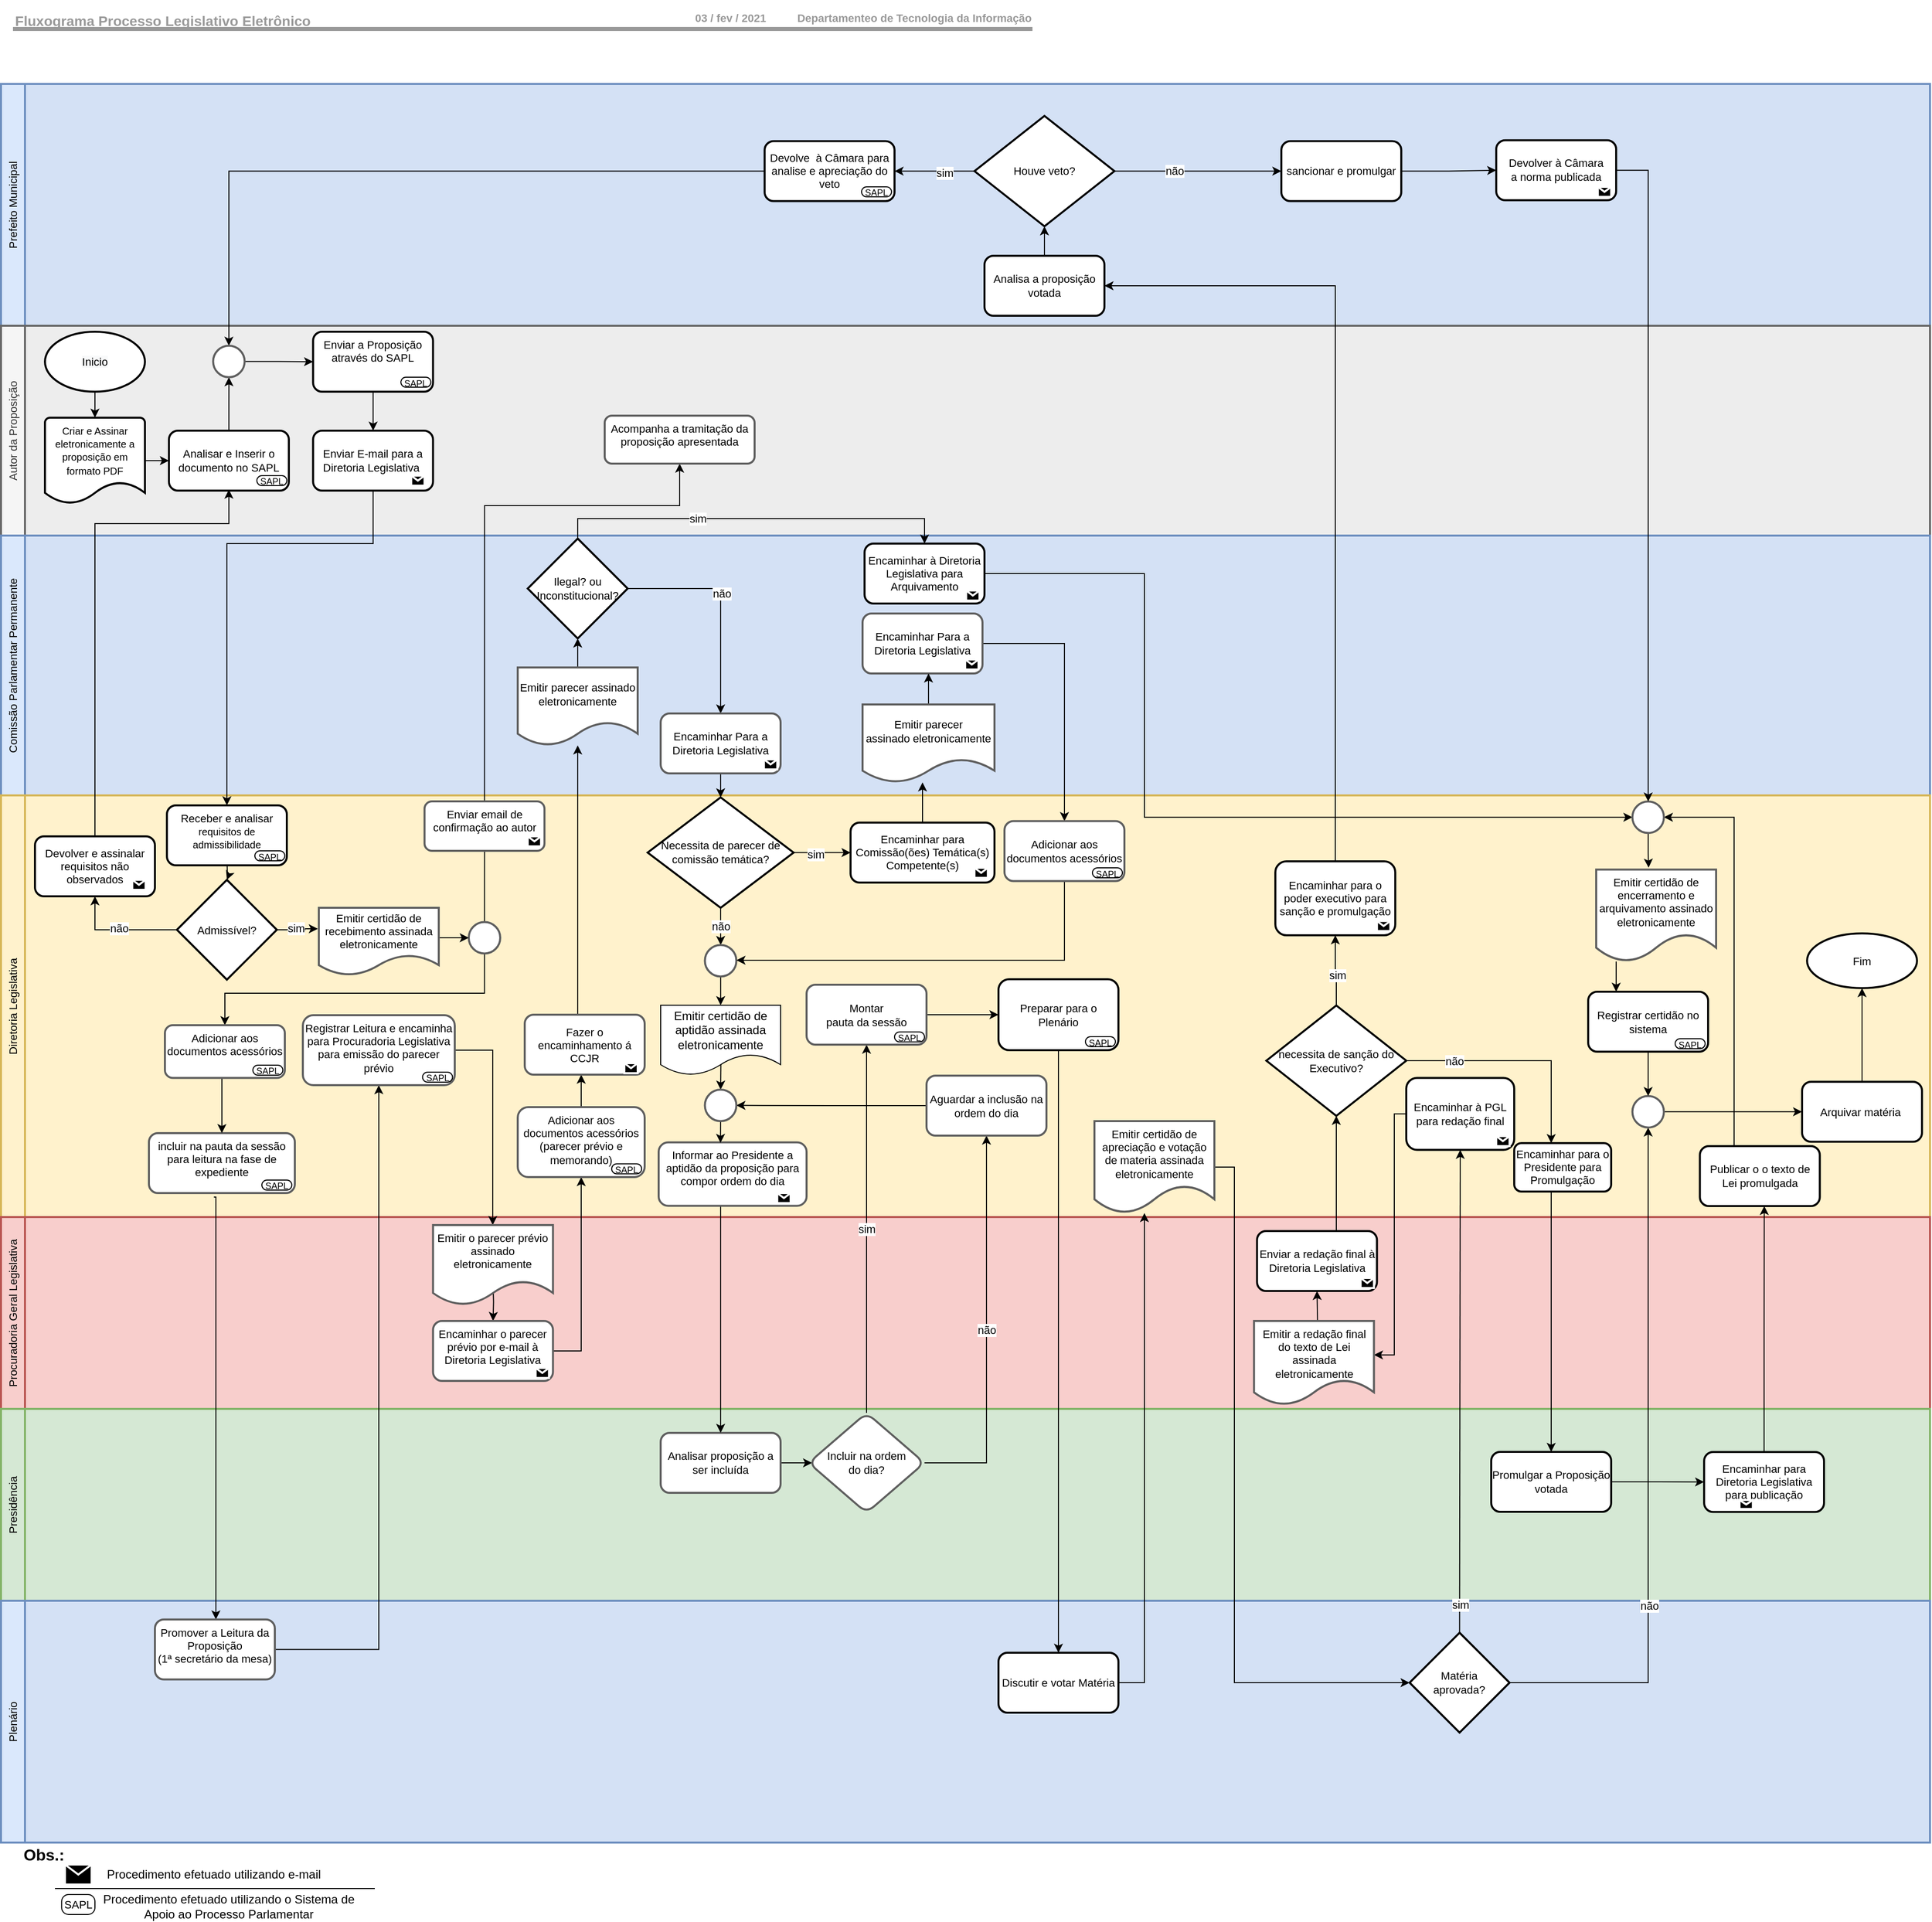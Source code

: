 <mxfile version="14.2.9" type="github">
  <diagram id="OBJG1eIt0na-M_Iumhf0" name="Page-1">
    <mxGraphModel dx="1356" dy="774" grid="1" gridSize="10" guides="1" tooltips="1" connect="1" arrows="1" fold="1" page="1" pageScale="1" pageWidth="827" pageHeight="1169" math="0" shadow="0">
      <root>
        <mxCell id="0" />
        <mxCell id="1" parent="0" />
        <UserObject label="&lt;font style=&quot;font-size: 14px&quot;&gt;Fluxograma Processo Legislativo Eletrônico&lt;/font&gt;" lucidchartObjectId="fB86fQmWT2FW" id="kLoiwdzfELyBHfb5iOQ--1">
          <mxCell style="html=1;overflow=block;blockSpacing=1;whiteSpace=wrap;strokeColor=none;fillColor=none;whiteSpace=wrap;fontSize=12;fontColor=#999999;fontStyle=1;align=center;spacing=7;strokeOpacity=100;fillOpacity=100;" parent="1" vertex="1">
            <mxGeometry x="36" y="24" width="324" height="41" as="geometry" />
          </mxCell>
        </UserObject>
        <UserObject label="Departamenteo de Tecnologia da Informação" lucidchartObjectId="xD86raEp4uvp" id="kLoiwdzfELyBHfb5iOQ--2">
          <mxCell style="html=1;overflow=block;blockSpacing=1;whiteSpace=wrap;strokeColor=none;fillColor=none;whiteSpace=wrap;fontSize=11;fontColor=#999999;fontStyle=1;spacing=3;strokeOpacity=100;fillOpacity=100;" parent="1" vertex="1">
            <mxGeometry x="821" y="24" width="258" height="36" as="geometry" />
          </mxCell>
        </UserObject>
        <UserObject label="" lucidchartObjectId="4E86ajJ.aiLK" id="kLoiwdzfELyBHfb5iOQ--3">
          <mxCell style="html=1;jettySize=18;whiteSpace=wrap;fontSize=11;strokeColor=#999999;strokeOpacity=100;strokeWidth=4;rounded=1;arcSize=12;edgeStyle=orthogonalEdgeStyle;startArrow=none;;endArrow=none;;" parent="1" edge="1">
            <mxGeometry width="100" height="100" relative="1" as="geometry">
              <Array as="points" />
              <mxPoint x="48" y="53" as="sourcePoint" />
              <mxPoint x="1068" y="53" as="targetPoint" />
            </mxGeometry>
          </mxCell>
        </UserObject>
        <UserObject label="03 / fev / 2021" lucidchartObjectId="2H868Ppqg2rx" id="kLoiwdzfELyBHfb5iOQ--5">
          <mxCell style="html=1;overflow=block;blockSpacing=1;whiteSpace=wrap;strokeColor=none;fillColor=none;whiteSpace=wrap;fontSize=11;fontColor=#999999;fontStyle=1;spacing=3;strokeOpacity=100;fillOpacity=100;" parent="1" vertex="1">
            <mxGeometry x="694" y="24" width="144" height="36" as="geometry" />
          </mxCell>
        </UserObject>
        <mxCell id="kLoiwdzfELyBHfb5iOQ--6" value="" style="fillColor=none;strokeColor=none;pointerEvents=0;fontStyle=0;html=1;whiteSpace=wrap;container=1;collapsible=0;childLayout=stackLayout;resizeParent=1;dropTarget=0;horizontalStack=0;whiteSpace=wrap;fontSize=11;spacing=0;strokeOpacity=100;rounded=1;absoluteArcSize=1;arcSize=7;horizontal=0;strokeWidth=2;" parent="1" vertex="1">
          <mxGeometry x="36" y="108" width="1930" height="1760" isRotated="1" as="geometry" />
        </mxCell>
        <mxCell id="Xj-LbmM8ou3I9_Vumz4o-58" value="Prefeito Municipal" style="swimlane;html=1;whiteSpace=wrap;container=1;connectable=0;collapsible=0;fontStyle=0;startSize=24;dropTarget=0;rounded=0;horizontal=0;whiteSpace=wrap;fontSize=11;spacing=0;strokeColor=#6c8ebf;strokeOpacity=100;strokeWidth=2;fontSize=11;align=center;fillColor=#dae8fc;swimlaneFillColor=#D4E1F5;" parent="kLoiwdzfELyBHfb5iOQ--6" vertex="1">
          <mxGeometry width="1930" height="242" as="geometry" />
        </mxCell>
        <mxCell id="kLoiwdzfELyBHfb5iOQ--7" value="Autor da Proposição" style="swimlane;html=1;whiteSpace=wrap;container=1;connectable=0;collapsible=0;fontStyle=0;startSize=24;dropTarget=0;rounded=0;horizontal=0;whiteSpace=wrap;fontSize=11;spacing=0;strokeColor=#666666;strokeOpacity=100;strokeWidth=2;fontSize=11;fontColor=#333333;align=center;fillColor=#f5f5f5;swimlaneFillColor=#EDEDED;" parent="kLoiwdzfELyBHfb5iOQ--6" vertex="1">
          <mxGeometry y="242" width="1930" height="210" as="geometry" />
        </mxCell>
        <mxCell id="dpODGWyExeZbGpC8FYgF-104" value="&lt;div&gt;Comissão Parlamentar Permanente&lt;/div&gt;" style="swimlane;html=1;whiteSpace=wrap;container=1;connectable=0;collapsible=0;fontStyle=0;startSize=24;dropTarget=0;rounded=0;horizontal=0;whiteSpace=wrap;fontSize=11;spacing=0;strokeColor=#6c8ebf;strokeOpacity=100;strokeWidth=2;fontSize=11;align=center;swimlaneFillColor=#D4E1F5;fillColor=#dae8fc;" parent="kLoiwdzfELyBHfb5iOQ--6" vertex="1">
          <mxGeometry y="452" width="1930" height="260" as="geometry" />
        </mxCell>
        <mxCell id="kLoiwdzfELyBHfb5iOQ--8" value="Diretoria Legislativa" style="swimlane;html=1;whiteSpace=wrap;container=1;connectable=0;collapsible=0;fontStyle=0;startSize=24;dropTarget=0;rounded=0;horizontal=0;whiteSpace=wrap;fontSize=11;spacing=0;strokeColor=#d6b656;strokeOpacity=100;strokeWidth=2;fontSize=11;align=center;fillColor=#fff2cc;swimlaneFillColor=#FFF2CC;" parent="kLoiwdzfELyBHfb5iOQ--6" vertex="1">
          <mxGeometry y="712" width="1930" height="422" as="geometry" />
        </mxCell>
        <mxCell id="kLoiwdzfELyBHfb5iOQ--9" value="Procuradoria Geral Legislativa" style="swimlane;html=1;whiteSpace=wrap;container=1;connectable=0;collapsible=0;fontStyle=0;startSize=24;dropTarget=0;rounded=0;horizontal=0;whiteSpace=wrap;fontSize=11;spacing=0;strokeColor=#b85450;strokeOpacity=100;strokeWidth=2;fontSize=11;align=center;fillColor=#f8cecc;swimlaneFillColor=#F8CECC;" parent="kLoiwdzfELyBHfb5iOQ--6" vertex="1">
          <mxGeometry y="1134" width="1930" height="192" as="geometry" />
        </mxCell>
        <mxCell id="kLoiwdzfELyBHfb5iOQ--10" value="Presidência" style="swimlane;html=1;whiteSpace=wrap;container=1;connectable=0;collapsible=0;fontStyle=0;startSize=24;dropTarget=0;rounded=0;horizontal=0;whiteSpace=wrap;fontSize=11;spacing=0;strokeColor=#82b366;strokeOpacity=100;strokeWidth=2;fontSize=11;align=center;fillColor=#d5e8d4;swimlaneFillColor=#D5E8D4;" parent="kLoiwdzfELyBHfb5iOQ--6" vertex="1">
          <mxGeometry y="1326" width="1930" height="192" as="geometry" />
        </mxCell>
        <mxCell id="kLoiwdzfELyBHfb5iOQ--11" value="Plenário" style="swimlane;html=1;whiteSpace=wrap;container=1;connectable=0;collapsible=0;fontStyle=0;startSize=24;dropTarget=0;rounded=0;horizontal=0;whiteSpace=wrap;fontSize=11;spacing=0;strokeColor=#6c8ebf;strokeOpacity=100;strokeWidth=2;fontSize=11;align=center;fillColor=#dae8fc;swimlaneFillColor=#D4E1F5;" parent="kLoiwdzfELyBHfb5iOQ--6" vertex="1">
          <mxGeometry y="1518" width="1930" height="242" as="geometry" />
        </mxCell>
        <mxCell id="dpODGWyExeZbGpC8FYgF-24" style="edgeStyle=orthogonalEdgeStyle;rounded=0;orthogonalLoop=1;jettySize=auto;html=1;entryX=0.5;entryY=0;entryDx=0;entryDy=0;entryPerimeter=0;fontSize=11;" parent="1" source="dpODGWyExeZbGpC8FYgF-20" target="dpODGWyExeZbGpC8FYgF-23" edge="1">
          <mxGeometry relative="1" as="geometry" />
        </mxCell>
        <mxCell id="dpODGWyExeZbGpC8FYgF-20" value="&#xa;&#xa;&lt;span style=&quot;color: rgb(0, 0, 0); font-family: helvetica; font-size: 11px; font-style: normal; font-weight: 400; letter-spacing: normal; text-align: center; text-indent: 0px; text-transform: none; word-spacing: 0px; background-color: rgb(248, 249, 250); display: inline; float: none;&quot;&gt;Inicio&lt;/span&gt;&#xa;&#xa;" style="strokeWidth=2;html=1;shape=mxgraph.flowchart.start_1;whiteSpace=wrap;rounded=1;fontSize=11;" parent="1" vertex="1">
          <mxGeometry x="80" y="356" width="100" height="60" as="geometry" />
        </mxCell>
        <mxCell id="dpODGWyExeZbGpC8FYgF-29" value="" style="edgeStyle=orthogonalEdgeStyle;rounded=0;orthogonalLoop=1;jettySize=auto;html=1;fontSize=11;" parent="1" source="dpODGWyExeZbGpC8FYgF-23" target="dpODGWyExeZbGpC8FYgF-28" edge="1">
          <mxGeometry relative="1" as="geometry" />
        </mxCell>
        <mxCell id="dpODGWyExeZbGpC8FYgF-23" value="&lt;span style=&quot;font-size: 10px&quot;&gt;Criar e Assinar eletronicamente&amp;nbsp;a proposição em formato PDF&lt;/span&gt;" style="strokeWidth=2;html=1;shape=mxgraph.flowchart.document2;whiteSpace=wrap;size=0.25;rounded=1;fontSize=11;labelPosition=center;verticalLabelPosition=middle;align=center;verticalAlign=top;" parent="1" vertex="1">
          <mxGeometry x="80" y="442" width="100" height="86" as="geometry" />
        </mxCell>
        <mxCell id="Xj-LbmM8ou3I9_Vumz4o-93" value="" style="edgeStyle=orthogonalEdgeStyle;rounded=0;orthogonalLoop=1;jettySize=auto;html=1;" parent="1" source="dpODGWyExeZbGpC8FYgF-28" target="Xj-LbmM8ou3I9_Vumz4o-91" edge="1">
          <mxGeometry relative="1" as="geometry" />
        </mxCell>
        <mxCell id="dpODGWyExeZbGpC8FYgF-28" value="&lt;span&gt;Analisar e Inserir o documento no SAPL&lt;/span&gt;" style="whiteSpace=wrap;html=1;rounded=1;fontSize=11;verticalAlign=middle;strokeWidth=2;" parent="1" vertex="1">
          <mxGeometry x="204" y="455" width="120" height="60" as="geometry" />
        </mxCell>
        <mxCell id="Xj-LbmM8ou3I9_Vumz4o-95" value="" style="edgeStyle=orthogonalEdgeStyle;rounded=0;orthogonalLoop=1;jettySize=auto;html=1;" parent="1" source="dpODGWyExeZbGpC8FYgF-31" target="dpODGWyExeZbGpC8FYgF-33" edge="1">
          <mxGeometry relative="1" as="geometry" />
        </mxCell>
        <mxCell id="dpODGWyExeZbGpC8FYgF-31" value="&lt;span&gt;Enviar a Proposição através do SAPL&lt;/span&gt;" style="whiteSpace=wrap;html=1;rounded=1;fontSize=11;verticalAlign=top;strokeWidth=2;" parent="1" vertex="1">
          <mxGeometry x="348.25" y="356" width="120" height="60" as="geometry" />
        </mxCell>
        <mxCell id="dpODGWyExeZbGpC8FYgF-40" value="" style="edgeStyle=orthogonalEdgeStyle;rounded=0;orthogonalLoop=1;jettySize=auto;html=1;fontSize=11;entryX=0.5;entryY=0;entryDx=0;entryDy=0;" parent="1" source="dpODGWyExeZbGpC8FYgF-33" target="Xj-LbmM8ou3I9_Vumz4o-37" edge="1">
          <mxGeometry relative="1" as="geometry">
            <Array as="points">
              <mxPoint x="408" y="568" />
              <mxPoint x="262" y="568" />
            </Array>
            <mxPoint x="262" y="822" as="targetPoint" />
          </mxGeometry>
        </mxCell>
        <mxCell id="dpODGWyExeZbGpC8FYgF-33" value="&lt;span&gt;Enviar E-mail para a Diretoria Legislativa&amp;nbsp;&lt;/span&gt;" style="whiteSpace=wrap;html=1;rounded=1;fontSize=11;verticalAlign=middle;strokeWidth=2;" parent="1" vertex="1">
          <mxGeometry x="348.25" y="455" width="120" height="60" as="geometry" />
        </mxCell>
        <mxCell id="dpODGWyExeZbGpC8FYgF-45" value="" style="edgeStyle=orthogonalEdgeStyle;rounded=0;orthogonalLoop=1;jettySize=auto;html=1;fontSize=11;" parent="1" target="dpODGWyExeZbGpC8FYgF-44" edge="1">
          <mxGeometry relative="1" as="geometry">
            <mxPoint x="262.059" y="882" as="sourcePoint" />
          </mxGeometry>
        </mxCell>
        <mxCell id="dpODGWyExeZbGpC8FYgF-47" value="não" style="edgeStyle=orthogonalEdgeStyle;rounded=0;orthogonalLoop=1;jettySize=auto;html=1;fontSize=11;entryX=0.5;entryY=1;entryDx=0;entryDy=0;" parent="1" source="dpODGWyExeZbGpC8FYgF-44" target="dpODGWyExeZbGpC8FYgF-46" edge="1">
          <mxGeometry x="0.004" y="-2" relative="1" as="geometry">
            <mxPoint x="130" y="678" as="targetPoint" />
            <Array as="points">
              <mxPoint x="130" y="955" />
            </Array>
            <mxPoint as="offset" />
          </mxGeometry>
        </mxCell>
        <mxCell id="dpODGWyExeZbGpC8FYgF-51" value="sim" style="edgeStyle=orthogonalEdgeStyle;rounded=0;orthogonalLoop=1;jettySize=auto;html=1;fontSize=11;entryX=0;entryY=0.5;entryDx=0;entryDy=0;exitX=1;exitY=0.5;exitDx=0;exitDy=0;exitPerimeter=0;" parent="1" source="dpODGWyExeZbGpC8FYgF-44" edge="1">
          <mxGeometry x="-0.122" y="2" relative="1" as="geometry">
            <Array as="points">
              <mxPoint x="340" y="955" />
              <mxPoint x="340" y="954" />
            </Array>
            <mxPoint as="offset" />
            <mxPoint x="353.0" y="953.5" as="targetPoint" />
          </mxGeometry>
        </mxCell>
        <mxCell id="dpODGWyExeZbGpC8FYgF-44" value="Admissível?" style="strokeWidth=2;html=1;shape=mxgraph.flowchart.decision;whiteSpace=wrap;rounded=1;fontSize=11;align=center;" parent="1" vertex="1">
          <mxGeometry x="212" y="904.5" width="100" height="100" as="geometry" />
        </mxCell>
        <mxCell id="dpODGWyExeZbGpC8FYgF-49" style="edgeStyle=orthogonalEdgeStyle;rounded=0;orthogonalLoop=1;jettySize=auto;html=1;fontSize=11;" parent="1" source="dpODGWyExeZbGpC8FYgF-46" edge="1">
          <mxGeometry relative="1" as="geometry">
            <mxPoint x="264" y="514" as="targetPoint" />
            <Array as="points">
              <mxPoint x="130" y="548" />
              <mxPoint x="264" y="548" />
              <mxPoint x="264" y="514" />
            </Array>
          </mxGeometry>
        </mxCell>
        <mxCell id="dpODGWyExeZbGpC8FYgF-46" value="&lt;span&gt;Devolver e assinalar requisitos não observados&lt;br&gt;&lt;/span&gt;" style="whiteSpace=wrap;html=1;rounded=1;fontSize=11;strokeWidth=2;" parent="1" vertex="1">
          <mxGeometry x="70" y="861" width="120" height="60" as="geometry" />
        </mxCell>
        <mxCell id="dpODGWyExeZbGpC8FYgF-57" value="" style="edgeStyle=orthogonalEdgeStyle;rounded=0;orthogonalLoop=1;jettySize=auto;html=1;fontSize=11;" parent="1" source="dpODGWyExeZbGpC8FYgF-53" edge="1">
          <mxGeometry relative="1" as="geometry">
            <mxPoint x="519.824" y="866.5" as="targetPoint" />
          </mxGeometry>
        </mxCell>
        <mxCell id="Xj-LbmM8ou3I9_Vumz4o-1" value="" style="edgeStyle=orthogonalEdgeStyle;rounded=0;orthogonalLoop=1;jettySize=auto;html=1;entryX=0.5;entryY=0;entryDx=0;entryDy=0;" parent="1" source="dpODGWyExeZbGpC8FYgF-53" target="5vSnadsu7pzlfIHEnXT9-31" edge="1">
          <mxGeometry relative="1" as="geometry">
            <Array as="points">
              <mxPoint x="520" y="1018" />
              <mxPoint x="260" y="1018" />
            </Array>
          </mxGeometry>
        </mxCell>
        <mxCell id="dpODGWyExeZbGpC8FYgF-53" value="" style="verticalLabelPosition=bottom;verticalAlign=top;html=1;shape=mxgraph.flowchart.on-page_reference;rounded=1;strokeColor=#5E5E5E;strokeWidth=2;fontSize=11;align=left;" parent="1" vertex="1">
          <mxGeometry x="504" y="946.75" width="31.5" height="31.5" as="geometry" />
        </mxCell>
        <mxCell id="dpODGWyExeZbGpC8FYgF-61" value="" style="edgeStyle=orthogonalEdgeStyle;rounded=0;orthogonalLoop=1;jettySize=auto;html=1;fontSize=11;exitX=0.5;exitY=0;exitDx=0;exitDy=0;entryX=0.5;entryY=1;entryDx=0;entryDy=0;" parent="1" source="Xj-LbmM8ou3I9_Vumz4o-38" target="dpODGWyExeZbGpC8FYgF-60" edge="1">
          <mxGeometry relative="1" as="geometry">
            <mxPoint x="519.75" y="817" as="sourcePoint" />
            <Array as="points">
              <mxPoint x="520" y="530" />
              <mxPoint x="715" y="530" />
            </Array>
          </mxGeometry>
        </mxCell>
        <mxCell id="dpODGWyExeZbGpC8FYgF-60" value="&lt;span&gt;Acompanha a tramitação da proposição apresentada&lt;/span&gt;" style="whiteSpace=wrap;html=1;rounded=1;fontSize=11;verticalAlign=top;strokeColor=#5E5E5E;strokeWidth=2;" parent="1" vertex="1">
          <mxGeometry x="640" y="440" width="150" height="48" as="geometry" />
        </mxCell>
        <mxCell id="Xj-LbmM8ou3I9_Vumz4o-10" value="" style="edgeStyle=orthogonalEdgeStyle;rounded=0;orthogonalLoop=1;jettySize=auto;html=1;" parent="1" target="dpODGWyExeZbGpC8FYgF-70" edge="1">
          <mxGeometry relative="1" as="geometry">
            <mxPoint x="528.25" y="1306" as="sourcePoint" />
          </mxGeometry>
        </mxCell>
        <mxCell id="dpODGWyExeZbGpC8FYgF-121" style="edgeStyle=orthogonalEdgeStyle;rounded=0;orthogonalLoop=1;jettySize=auto;html=1;fontSize=11;exitX=1;exitY=0.5;exitDx=0;exitDy=0;" parent="1" source="dpODGWyExeZbGpC8FYgF-70" target="dpODGWyExeZbGpC8FYgF-72" edge="1">
          <mxGeometry relative="1" as="geometry" />
        </mxCell>
        <mxCell id="dpODGWyExeZbGpC8FYgF-70" value="&lt;span&gt;Encaminhar o parecer prévio por e-mail à Diretoria Legislativa&lt;/span&gt;" style="whiteSpace=wrap;html=1;rounded=1;fontSize=11;verticalAlign=top;strokeColor=#5E5E5E;strokeWidth=2;" parent="1" vertex="1">
          <mxGeometry x="468.25" y="1346" width="120" height="60" as="geometry" />
        </mxCell>
        <mxCell id="Xj-LbmM8ou3I9_Vumz4o-11" value="" style="edgeStyle=orthogonalEdgeStyle;rounded=0;orthogonalLoop=1;jettySize=auto;html=1;" parent="1" source="dpODGWyExeZbGpC8FYgF-72" target="dpODGWyExeZbGpC8FYgF-102" edge="1">
          <mxGeometry relative="1" as="geometry">
            <Array as="points">
              <mxPoint x="620" y="1148" />
              <mxPoint x="620" y="1148" />
            </Array>
          </mxGeometry>
        </mxCell>
        <mxCell id="dpODGWyExeZbGpC8FYgF-72" value="&lt;div&gt;&lt;span&gt;Adicionar aos documentos acessórios&lt;/span&gt;&lt;/div&gt;&lt;div&gt;&lt;span&gt;(parecer prévio e memorando)&lt;/span&gt;&lt;/div&gt;" style="whiteSpace=wrap;html=1;rounded=1;fontSize=11;verticalAlign=top;strokeColor=#5E5E5E;strokeWidth=2;" parent="1" vertex="1">
          <mxGeometry x="553" y="1132" width="127" height="70" as="geometry" />
        </mxCell>
        <mxCell id="Xj-LbmM8ou3I9_Vumz4o-4" value="" style="edgeStyle=orthogonalEdgeStyle;rounded=0;orthogonalLoop=1;jettySize=auto;html=1;exitX=0.445;exitY=1.067;exitDx=0;exitDy=0;exitPerimeter=0;" parent="1" source="dpODGWyExeZbGpC8FYgF-76" target="Xj-LbmM8ou3I9_Vumz4o-3" edge="1">
          <mxGeometry relative="1" as="geometry">
            <Array as="points">
              <mxPoint x="251" y="1230" />
              <mxPoint x="251" y="1230" />
            </Array>
          </mxGeometry>
        </mxCell>
        <mxCell id="dpODGWyExeZbGpC8FYgF-76" value="&lt;span&gt;incluir na pauta da sessão para leitura na fase de expediente&lt;br&gt;&lt;/span&gt;" style="whiteSpace=wrap;html=1;rounded=1;fontSize=11;verticalAlign=top;strokeColor=#5E5E5E;strokeWidth=2;" parent="1" vertex="1">
          <mxGeometry x="184" y="1158" width="146" height="60" as="geometry" />
        </mxCell>
        <mxCell id="dpODGWyExeZbGpC8FYgF-86" value="" style="edgeStyle=orthogonalEdgeStyle;rounded=0;orthogonalLoop=1;jettySize=auto;html=1;fontSize=11;entryX=0.03;entryY=0.5;entryDx=0;entryDy=0;entryPerimeter=0;" parent="1" source="dpODGWyExeZbGpC8FYgF-83" target="dpODGWyExeZbGpC8FYgF-85" edge="1">
          <mxGeometry relative="1" as="geometry" />
        </mxCell>
        <mxCell id="dpODGWyExeZbGpC8FYgF-83" value="Analisar proposição a ser incluída " style="whiteSpace=wrap;html=1;rounded=1;fontSize=11;verticalAlign=middle;strokeColor=#5E5E5E;strokeWidth=2;" parent="1" vertex="1">
          <mxGeometry x="696" y="1458" width="120" height="60" as="geometry" />
        </mxCell>
        <mxCell id="dpODGWyExeZbGpC8FYgF-89" value="sim" style="edgeStyle=orthogonalEdgeStyle;rounded=0;orthogonalLoop=1;jettySize=auto;html=1;fontSize=11;" parent="1" source="dpODGWyExeZbGpC8FYgF-85" target="dpODGWyExeZbGpC8FYgF-88" edge="1">
          <mxGeometry relative="1" as="geometry" />
        </mxCell>
        <mxCell id="Xj-LbmM8ou3I9_Vumz4o-49" value="não" style="edgeStyle=orthogonalEdgeStyle;rounded=0;orthogonalLoop=1;jettySize=auto;html=1;entryX=0.5;entryY=1;entryDx=0;entryDy=0;" parent="1" source="dpODGWyExeZbGpC8FYgF-85" target="Xj-LbmM8ou3I9_Vumz4o-48" edge="1">
          <mxGeometry relative="1" as="geometry" />
        </mxCell>
        <mxCell id="dpODGWyExeZbGpC8FYgF-85" value="&lt;div&gt;Incluir na ordem&lt;/div&gt;&lt;div&gt;do dia?&lt;/div&gt;" style="rhombus;whiteSpace=wrap;html=1;rounded=1;fontSize=11;strokeColor=#5E5E5E;strokeWidth=2;" parent="1" vertex="1">
          <mxGeometry x="844" y="1438" width="116" height="100" as="geometry" />
        </mxCell>
        <mxCell id="Xj-LbmM8ou3I9_Vumz4o-50" style="edgeStyle=orthogonalEdgeStyle;rounded=0;orthogonalLoop=1;jettySize=auto;html=1;" parent="1" source="dpODGWyExeZbGpC8FYgF-88" target="dpODGWyExeZbGpC8FYgF-116" edge="1">
          <mxGeometry relative="1" as="geometry" />
        </mxCell>
        <mxCell id="dpODGWyExeZbGpC8FYgF-88" value="&lt;div&gt;&lt;span&gt;Montar&lt;/span&gt;&lt;/div&gt;&lt;div&gt;&lt;span&gt;pauta da sessão&lt;/span&gt;&lt;/div&gt;" style="whiteSpace=wrap;html=1;rounded=1;fontSize=11;strokeColor=#5E5E5E;strokeWidth=2;" parent="1" vertex="1">
          <mxGeometry x="842" y="1009.5" width="120" height="60" as="geometry" />
        </mxCell>
        <mxCell id="Xj-LbmM8ou3I9_Vumz4o-12" style="edgeStyle=orthogonalEdgeStyle;rounded=0;orthogonalLoop=1;jettySize=auto;html=1;" parent="1" source="dpODGWyExeZbGpC8FYgF-102" target="5vSnadsu7pzlfIHEnXT9-16" edge="1">
          <mxGeometry relative="1" as="geometry">
            <Array as="points">
              <mxPoint x="613" y="970" />
              <mxPoint x="613" y="970" />
            </Array>
            <mxPoint x="613" y="814" as="targetPoint" />
          </mxGeometry>
        </mxCell>
        <mxCell id="dpODGWyExeZbGpC8FYgF-102" value="Fazer o encaminhamento á CCJR" style="whiteSpace=wrap;html=1;rounded=1;fontSize=11;strokeColor=#5E5E5E;strokeWidth=2;" parent="1" vertex="1">
          <mxGeometry x="560" y="1039.5" width="120" height="60" as="geometry" />
        </mxCell>
        <mxCell id="Xj-LbmM8ou3I9_Vumz4o-53" style="edgeStyle=orthogonalEdgeStyle;rounded=0;orthogonalLoop=1;jettySize=auto;html=1;" parent="1" source="dpODGWyExeZbGpC8FYgF-116" target="dpODGWyExeZbGpC8FYgF-126" edge="1">
          <mxGeometry relative="1" as="geometry" />
        </mxCell>
        <mxCell id="dpODGWyExeZbGpC8FYgF-116" value="Preparar para o Plenário" style="whiteSpace=wrap;html=1;rounded=1;fontSize=11;strokeWidth=2;" parent="1" vertex="1">
          <mxGeometry x="1034" y="1004" width="120" height="71" as="geometry" />
        </mxCell>
        <mxCell id="Xj-LbmM8ou3I9_Vumz4o-43" value="" style="edgeStyle=orthogonalEdgeStyle;rounded=0;orthogonalLoop=1;jettySize=auto;html=1;" parent="1" source="dpODGWyExeZbGpC8FYgF-119" target="Xj-LbmM8ou3I9_Vumz4o-42" edge="1">
          <mxGeometry relative="1" as="geometry" />
        </mxCell>
        <mxCell id="dpODGWyExeZbGpC8FYgF-119" value="Encaminhar Para a Diretoria Legislativa" style="whiteSpace=wrap;html=1;rounded=1;fontSize=11;strokeColor=#5E5E5E;strokeWidth=2;" parent="1" vertex="1">
          <mxGeometry x="898" y="638" width="120" height="60" as="geometry" />
        </mxCell>
        <mxCell id="5vSnadsu7pzlfIHEnXT9-52" style="edgeStyle=orthogonalEdgeStyle;rounded=0;orthogonalLoop=1;jettySize=auto;html=1;" parent="1" source="dpODGWyExeZbGpC8FYgF-126" target="5vSnadsu7pzlfIHEnXT9-51" edge="1">
          <mxGeometry relative="1" as="geometry">
            <Array as="points">
              <mxPoint x="1180" y="1708" />
            </Array>
          </mxGeometry>
        </mxCell>
        <mxCell id="dpODGWyExeZbGpC8FYgF-126" value="Discutir e votar Matéria" style="whiteSpace=wrap;html=1;rounded=1;fontSize=11;strokeWidth=2;" parent="1" vertex="1">
          <mxGeometry x="1034" y="1678" width="120" height="60" as="geometry" />
        </mxCell>
        <mxCell id="dpODGWyExeZbGpC8FYgF-143" value="" style="edgeStyle=orthogonalEdgeStyle;rounded=0;orthogonalLoop=1;jettySize=auto;html=1;fontSize=11;exitX=1;exitY=0.5;exitDx=0;exitDy=0;exitPerimeter=0;entryX=0.5;entryY=1;entryDx=0;entryDy=0;entryPerimeter=0;" parent="1" source="dpODGWyExeZbGpC8FYgF-130" target="Xj-LbmM8ou3I9_Vumz4o-85" edge="1">
          <mxGeometry relative="1" as="geometry">
            <Array as="points">
              <mxPoint x="1684" y="1708" />
            </Array>
          </mxGeometry>
        </mxCell>
        <mxCell id="dpODGWyExeZbGpC8FYgF-159" value="não" style="edgeLabel;html=1;align=center;verticalAlign=middle;resizable=0;points=[];fontSize=11;" parent="dpODGWyExeZbGpC8FYgF-143" vertex="1" connectable="0">
          <mxGeometry x="-0.379" y="-1" relative="1" as="geometry">
            <mxPoint as="offset" />
          </mxGeometry>
        </mxCell>
        <mxCell id="dpODGWyExeZbGpC8FYgF-130" value="Matéria&lt;br&gt;aprovada?" style="strokeWidth=2;html=1;shape=mxgraph.flowchart.decision;whiteSpace=wrap;rounded=1;fontSize=11;align=center;" parent="1" vertex="1">
          <mxGeometry x="1445.33" y="1658" width="100" height="100" as="geometry" />
        </mxCell>
        <mxCell id="Xj-LbmM8ou3I9_Vumz4o-77" value="" style="edgeStyle=orthogonalEdgeStyle;rounded=0;orthogonalLoop=1;jettySize=auto;html=1;" parent="1" source="dpODGWyExeZbGpC8FYgF-142" target="Xj-LbmM8ou3I9_Vumz4o-76" edge="1">
          <mxGeometry relative="1" as="geometry" />
        </mxCell>
        <mxCell id="dpODGWyExeZbGpC8FYgF-142" value="Arquivar matéria&amp;nbsp;" style="whiteSpace=wrap;html=1;rounded=1;fontSize=11;strokeWidth=2;" parent="1" vertex="1">
          <mxGeometry x="1838" y="1106.63" width="120" height="60" as="geometry" />
        </mxCell>
        <mxCell id="Xj-LbmM8ou3I9_Vumz4o-7" value="" style="edgeStyle=orthogonalEdgeStyle;rounded=0;orthogonalLoop=1;jettySize=auto;html=1;exitX=1;exitY=0.5;exitDx=0;exitDy=0;" parent="1" source="Xj-LbmM8ou3I9_Vumz4o-3" target="Xj-LbmM8ou3I9_Vumz4o-6" edge="1">
          <mxGeometry relative="1" as="geometry" />
        </mxCell>
        <mxCell id="Xj-LbmM8ou3I9_Vumz4o-3" value="&lt;div&gt;Promover a Leitura da Proposição&lt;/div&gt;&lt;div&gt;(1ª secretário da mesa)&lt;br&gt;&lt;/div&gt;" style="whiteSpace=wrap;html=1;rounded=1;fontSize=11;verticalAlign=top;strokeColor=#5E5E5E;strokeWidth=2;" parent="1" vertex="1">
          <mxGeometry x="190" y="1644.75" width="120" height="60" as="geometry" />
        </mxCell>
        <mxCell id="5vSnadsu7pzlfIHEnXT9-13" value="" style="edgeStyle=orthogonalEdgeStyle;rounded=0;orthogonalLoop=1;jettySize=auto;html=1;exitX=1;exitY=0.5;exitDx=0;exitDy=0;" parent="1" source="Xj-LbmM8ou3I9_Vumz4o-6" target="5vSnadsu7pzlfIHEnXT9-12" edge="1">
          <mxGeometry relative="1" as="geometry">
            <Array as="points">
              <mxPoint x="528" y="1075" />
            </Array>
          </mxGeometry>
        </mxCell>
        <mxCell id="Xj-LbmM8ou3I9_Vumz4o-6" value="Registrar Leitura e encaminha para Procuradoria Legislativa &lt;span&gt;para emissão do parecer prévio&lt;/span&gt;" style="whiteSpace=wrap;html=1;rounded=1;fontSize=11;verticalAlign=top;strokeColor=#5E5E5E;strokeWidth=2;" parent="1" vertex="1">
          <mxGeometry x="338" y="1040" width="152" height="70" as="geometry" />
        </mxCell>
        <mxCell id="Xj-LbmM8ou3I9_Vumz4o-18" value="" style="edgeStyle=orthogonalEdgeStyle;rounded=0;orthogonalLoop=1;jettySize=auto;html=1;exitX=0.5;exitY=0;exitDx=0;exitDy=0;exitPerimeter=0;entryX=0.5;entryY=0;entryDx=0;entryDy=0;" parent="1" source="Xj-LbmM8ou3I9_Vumz4o-15" target="Xj-LbmM8ou3I9_Vumz4o-17" edge="1">
          <mxGeometry relative="1" as="geometry" />
        </mxCell>
        <mxCell id="Xj-LbmM8ou3I9_Vumz4o-23" value="sim" style="edgeLabel;html=1;align=center;verticalAlign=middle;resizable=0;points=[];" parent="Xj-LbmM8ou3I9_Vumz4o-18" vertex="1" connectable="0">
          <mxGeometry x="-0.285" relative="1" as="geometry">
            <mxPoint as="offset" />
          </mxGeometry>
        </mxCell>
        <mxCell id="Xj-LbmM8ou3I9_Vumz4o-22" style="edgeStyle=orthogonalEdgeStyle;rounded=0;orthogonalLoop=1;jettySize=auto;html=1;entryX=0.5;entryY=0;entryDx=0;entryDy=0;exitX=1;exitY=0.5;exitDx=0;exitDy=0;exitPerimeter=0;" parent="1" source="Xj-LbmM8ou3I9_Vumz4o-15" target="Xj-LbmM8ou3I9_Vumz4o-21" edge="1">
          <mxGeometry relative="1" as="geometry" />
        </mxCell>
        <mxCell id="Xj-LbmM8ou3I9_Vumz4o-24" value="não" style="edgeLabel;html=1;align=center;verticalAlign=middle;resizable=0;points=[];" parent="Xj-LbmM8ou3I9_Vumz4o-22" vertex="1" connectable="0">
          <mxGeometry x="-0.099" y="1" relative="1" as="geometry">
            <mxPoint as="offset" />
          </mxGeometry>
        </mxCell>
        <mxCell id="Xj-LbmM8ou3I9_Vumz4o-15" value="&lt;div&gt;Ilegal? ou&lt;br&gt;&lt;/div&gt;&lt;div&gt;Inconstitucional?&lt;br&gt;&lt;/div&gt;" style="strokeWidth=2;html=1;shape=mxgraph.flowchart.decision;whiteSpace=wrap;rounded=1;fontSize=11;align=center;" parent="1" vertex="1">
          <mxGeometry x="563" y="563" width="100" height="100" as="geometry" />
        </mxCell>
        <mxCell id="5vSnadsu7pzlfIHEnXT9-2" style="edgeStyle=orthogonalEdgeStyle;rounded=0;orthogonalLoop=1;jettySize=auto;html=1;entryX=0;entryY=0.5;entryDx=0;entryDy=0;entryPerimeter=0;" parent="1" source="Xj-LbmM8ou3I9_Vumz4o-17" target="Xj-LbmM8ou3I9_Vumz4o-88" edge="1">
          <mxGeometry relative="1" as="geometry">
            <Array as="points">
              <mxPoint x="1180" y="598" />
              <mxPoint x="1180" y="842" />
            </Array>
          </mxGeometry>
        </mxCell>
        <mxCell id="Xj-LbmM8ou3I9_Vumz4o-17" value="Encaminhar à Diretoria Legislativa para Arquivamento" style="whiteSpace=wrap;html=1;rounded=1;fontSize=11;strokeWidth=2;" parent="1" vertex="1">
          <mxGeometry x="900" y="568" width="120" height="60" as="geometry" />
        </mxCell>
        <mxCell id="Xj-LbmM8ou3I9_Vumz4o-27" value="" style="edgeStyle=orthogonalEdgeStyle;rounded=0;orthogonalLoop=1;jettySize=auto;html=1;" parent="1" source="Xj-LbmM8ou3I9_Vumz4o-21" target="Xj-LbmM8ou3I9_Vumz4o-26" edge="1">
          <mxGeometry relative="1" as="geometry" />
        </mxCell>
        <mxCell id="Xj-LbmM8ou3I9_Vumz4o-21" value="Encaminhar Para a Diretoria Legislativa" style="whiteSpace=wrap;html=1;rounded=1;fontSize=11;strokeColor=#5E5E5E;strokeWidth=2;" parent="1" vertex="1">
          <mxGeometry x="696" y="738" width="120" height="60" as="geometry" />
        </mxCell>
        <mxCell id="Xj-LbmM8ou3I9_Vumz4o-30" value="não" style="edgeStyle=orthogonalEdgeStyle;rounded=0;orthogonalLoop=1;jettySize=auto;html=1;" parent="1" source="Xj-LbmM8ou3I9_Vumz4o-26" target="Xj-LbmM8ou3I9_Vumz4o-29" edge="1">
          <mxGeometry relative="1" as="geometry" />
        </mxCell>
        <mxCell id="Xj-LbmM8ou3I9_Vumz4o-32" value="" style="edgeStyle=orthogonalEdgeStyle;rounded=0;orthogonalLoop=1;jettySize=auto;html=1;" parent="1" source="Xj-LbmM8ou3I9_Vumz4o-26" target="Xj-LbmM8ou3I9_Vumz4o-31" edge="1">
          <mxGeometry relative="1" as="geometry" />
        </mxCell>
        <mxCell id="Xj-LbmM8ou3I9_Vumz4o-33" value="sim" style="edgeLabel;html=1;align=center;verticalAlign=middle;resizable=0;points=[];" parent="Xj-LbmM8ou3I9_Vumz4o-32" vertex="1" connectable="0">
          <mxGeometry x="-0.223" y="-1" relative="1" as="geometry">
            <mxPoint as="offset" />
          </mxGeometry>
        </mxCell>
        <mxCell id="Xj-LbmM8ou3I9_Vumz4o-26" value="Necessita de parecer de comissão temática?" style="strokeWidth=2;html=1;shape=mxgraph.flowchart.decision;whiteSpace=wrap;rounded=1;fontSize=11;align=center;" parent="1" vertex="1">
          <mxGeometry x="683" y="822" width="146" height="110.5" as="geometry" />
        </mxCell>
        <mxCell id="5vSnadsu7pzlfIHEnXT9-5" style="edgeStyle=orthogonalEdgeStyle;rounded=0;orthogonalLoop=1;jettySize=auto;html=1;entryX=0.5;entryY=0;entryDx=0;entryDy=0;" parent="1" source="Xj-LbmM8ou3I9_Vumz4o-29" target="KjsZoyq6tlldhdRgNhib-12" edge="1">
          <mxGeometry relative="1" as="geometry" />
        </mxCell>
        <mxCell id="Xj-LbmM8ou3I9_Vumz4o-29" value="" style="verticalLabelPosition=bottom;verticalAlign=top;html=1;shape=mxgraph.flowchart.on-page_reference;rounded=1;strokeColor=#5E5E5E;strokeWidth=2;fontSize=11;align=left;" parent="1" vertex="1">
          <mxGeometry x="740.25" y="969.75" width="31.5" height="31.5" as="geometry" />
        </mxCell>
        <mxCell id="5vSnadsu7pzlfIHEnXT9-20" value="" style="edgeStyle=orthogonalEdgeStyle;rounded=0;orthogonalLoop=1;jettySize=auto;html=1;" parent="1" source="Xj-LbmM8ou3I9_Vumz4o-31" target="5vSnadsu7pzlfIHEnXT9-19" edge="1">
          <mxGeometry relative="1" as="geometry">
            <Array as="points">
              <mxPoint x="958" y="827" />
              <mxPoint x="958" y="827" />
            </Array>
          </mxGeometry>
        </mxCell>
        <mxCell id="Xj-LbmM8ou3I9_Vumz4o-31" value="Encaminhar para Comissão(ões) Temática(s) Competente(s)" style="whiteSpace=wrap;html=1;rounded=1;fontSize=11;strokeWidth=2;" parent="1" vertex="1">
          <mxGeometry x="886" y="847.25" width="144" height="60" as="geometry" />
        </mxCell>
        <mxCell id="Xj-LbmM8ou3I9_Vumz4o-36" value="" style="edgeStyle=orthogonalEdgeStyle;rounded=0;orthogonalLoop=1;jettySize=auto;html=1;exitX=0.5;exitY=0;exitDx=0;exitDy=0;" parent="1" source="5vSnadsu7pzlfIHEnXT9-19" target="dpODGWyExeZbGpC8FYgF-119" edge="1">
          <mxGeometry relative="1" as="geometry">
            <mxPoint x="958" y="734" as="sourcePoint" />
            <Array as="points">
              <mxPoint x="964" y="720" />
              <mxPoint x="964" y="720" />
            </Array>
          </mxGeometry>
        </mxCell>
        <mxCell id="Xj-LbmM8ou3I9_Vumz4o-37" value="&lt;span&gt;Receber e analisar&lt;br&gt;&lt;/span&gt;&lt;span style=&quot;font-size: 10px&quot;&gt;requisitos de admissibilidade&lt;/span&gt;&lt;span&gt;&lt;br&gt;&lt;/span&gt;" style="whiteSpace=wrap;html=1;rounded=1;fontSize=11;verticalAlign=top;strokeWidth=2;" parent="1" vertex="1">
          <mxGeometry x="202" y="830" width="120" height="60" as="geometry" />
        </mxCell>
        <mxCell id="Xj-LbmM8ou3I9_Vumz4o-38" value="&lt;span&gt;Enviar email de confirmação&lt;/span&gt; ao autor" style="whiteSpace=wrap;html=1;rounded=1;fontSize=11;align=center;verticalAlign=top;strokeColor=#5E5E5E;strokeWidth=2;" parent="1" vertex="1">
          <mxGeometry x="459.75" y="826" width="120" height="49.5" as="geometry" />
        </mxCell>
        <mxCell id="Xj-LbmM8ou3I9_Vumz4o-41" style="edgeStyle=orthogonalEdgeStyle;rounded=0;orthogonalLoop=1;jettySize=auto;html=1;exitX=0.992;exitY=0.445;exitDx=0;exitDy=0;exitPerimeter=0;" parent="1" source="5vSnadsu7pzlfIHEnXT9-26" target="dpODGWyExeZbGpC8FYgF-53" edge="1">
          <mxGeometry relative="1" as="geometry">
            <mxPoint x="473" y="962.483" as="sourcePoint" />
          </mxGeometry>
        </mxCell>
        <mxCell id="Xj-LbmM8ou3I9_Vumz4o-44" style="edgeStyle=orthogonalEdgeStyle;rounded=0;orthogonalLoop=1;jettySize=auto;html=1;entryX=1;entryY=0.5;entryDx=0;entryDy=0;entryPerimeter=0;" parent="1" source="Xj-LbmM8ou3I9_Vumz4o-42" target="Xj-LbmM8ou3I9_Vumz4o-29" edge="1">
          <mxGeometry relative="1" as="geometry">
            <Array as="points">
              <mxPoint x="1100" y="985" />
              <mxPoint x="772" y="985" />
            </Array>
            <mxPoint x="872.25" y="1002" as="targetPoint" />
          </mxGeometry>
        </mxCell>
        <mxCell id="Xj-LbmM8ou3I9_Vumz4o-42" value="&lt;span&gt;Adicionar aos documentos acessórios&lt;/span&gt;" style="whiteSpace=wrap;html=1;rounded=1;fontSize=11;strokeColor=#5E5E5E;strokeWidth=2;" parent="1" vertex="1">
          <mxGeometry x="1040" y="845.75" width="120" height="60" as="geometry" />
        </mxCell>
        <mxCell id="Xj-LbmM8ou3I9_Vumz4o-47" style="edgeStyle=orthogonalEdgeStyle;rounded=0;orthogonalLoop=1;jettySize=auto;html=1;entryX=0.5;entryY=0;entryDx=0;entryDy=0;" parent="1" source="Xj-LbmM8ou3I9_Vumz4o-45" target="dpODGWyExeZbGpC8FYgF-83" edge="1">
          <mxGeometry relative="1" as="geometry">
            <Array as="points">
              <mxPoint x="756" y="1260" />
              <mxPoint x="756" y="1260" />
            </Array>
          </mxGeometry>
        </mxCell>
        <mxCell id="Xj-LbmM8ou3I9_Vumz4o-45" value="Informar ao Presidente a aptidão da proposição para compor ordem do dia" style="whiteSpace=wrap;html=1;rounded=1;fontSize=11;align=center;verticalAlign=top;strokeColor=#5E5E5E;strokeWidth=2;" parent="1" vertex="1">
          <mxGeometry x="694" y="1167.25" width="148" height="63.5" as="geometry" />
        </mxCell>
        <mxCell id="5vSnadsu7pzlfIHEnXT9-6" style="edgeStyle=orthogonalEdgeStyle;rounded=0;orthogonalLoop=1;jettySize=auto;html=1;entryX=1;entryY=0.5;entryDx=0;entryDy=0;entryPerimeter=0;" parent="1" source="Xj-LbmM8ou3I9_Vumz4o-48" target="5vSnadsu7pzlfIHEnXT9-3" edge="1">
          <mxGeometry relative="1" as="geometry" />
        </mxCell>
        <mxCell id="Xj-LbmM8ou3I9_Vumz4o-48" value="Aguardar a inclusão na ordem do dia" style="whiteSpace=wrap;html=1;rounded=1;fontSize=11;strokeColor=#5E5E5E;strokeWidth=2;" parent="1" vertex="1">
          <mxGeometry x="962" y="1100.5" width="120" height="60" as="geometry" />
        </mxCell>
        <mxCell id="Xj-LbmM8ou3I9_Vumz4o-56" value="" style="edgeStyle=orthogonalEdgeStyle;rounded=0;orthogonalLoop=1;jettySize=auto;html=1;" parent="1" source="Xj-LbmM8ou3I9_Vumz4o-54" target="Xj-LbmM8ou3I9_Vumz4o-55" edge="1">
          <mxGeometry relative="1" as="geometry" />
        </mxCell>
        <mxCell id="KjsZoyq6tlldhdRgNhib-4" value="sim" style="edgeLabel;html=1;align=center;verticalAlign=middle;resizable=0;points=[];" parent="Xj-LbmM8ou3I9_Vumz4o-56" vertex="1" connectable="0">
          <mxGeometry x="-0.148" y="-1" relative="1" as="geometry">
            <mxPoint as="offset" />
          </mxGeometry>
        </mxCell>
        <mxCell id="Xj-LbmM8ou3I9_Vumz4o-79" value="não" style="edgeStyle=orthogonalEdgeStyle;rounded=0;orthogonalLoop=1;jettySize=auto;html=1;exitX=1;exitY=0.5;exitDx=0;exitDy=0;exitPerimeter=0;" parent="1" source="Xj-LbmM8ou3I9_Vumz4o-54" target="Xj-LbmM8ou3I9_Vumz4o-78" edge="1">
          <mxGeometry x="-0.577" relative="1" as="geometry">
            <mxPoint as="offset" />
            <Array as="points">
              <mxPoint x="1587" y="1086" />
            </Array>
          </mxGeometry>
        </mxCell>
        <mxCell id="Xj-LbmM8ou3I9_Vumz4o-54" value="necessita de sanção do Executivo?" style="strokeWidth=2;html=1;shape=mxgraph.flowchart.decision;whiteSpace=wrap;rounded=1;fontSize=11;align=center;" parent="1" vertex="1">
          <mxGeometry x="1302" y="1030.25" width="140" height="110.5" as="geometry" />
        </mxCell>
        <mxCell id="Xj-LbmM8ou3I9_Vumz4o-60" value="" style="edgeStyle=orthogonalEdgeStyle;rounded=0;orthogonalLoop=1;jettySize=auto;html=1;exitX=0.5;exitY=0;exitDx=0;exitDy=0;entryX=1;entryY=0.5;entryDx=0;entryDy=0;" parent="1" source="Xj-LbmM8ou3I9_Vumz4o-55" target="Xj-LbmM8ou3I9_Vumz4o-59" edge="1">
          <mxGeometry relative="1" as="geometry">
            <Array as="points">
              <mxPoint x="1371" y="310" />
            </Array>
          </mxGeometry>
        </mxCell>
        <mxCell id="Xj-LbmM8ou3I9_Vumz4o-55" value="Encaminhar para o poder executivo para sanção e promulgação" style="whiteSpace=wrap;html=1;rounded=1;fontSize=11;strokeWidth=2;" parent="1" vertex="1">
          <mxGeometry x="1311" y="886" width="120" height="74" as="geometry" />
        </mxCell>
        <mxCell id="Xj-LbmM8ou3I9_Vumz4o-70" value="" style="edgeStyle=orthogonalEdgeStyle;rounded=0;orthogonalLoop=1;jettySize=auto;html=1;" parent="1" source="Xj-LbmM8ou3I9_Vumz4o-59" target="Xj-LbmM8ou3I9_Vumz4o-63" edge="1">
          <mxGeometry relative="1" as="geometry" />
        </mxCell>
        <mxCell id="Xj-LbmM8ou3I9_Vumz4o-59" value="Analisa a proposição votada" style="whiteSpace=wrap;html=1;rounded=1;fontSize=11;strokeWidth=2;" parent="1" vertex="1">
          <mxGeometry x="1020" y="280" width="120" height="60" as="geometry" />
        </mxCell>
        <mxCell id="Xj-LbmM8ou3I9_Vumz4o-65" value="" style="edgeStyle=orthogonalEdgeStyle;rounded=0;orthogonalLoop=1;jettySize=auto;html=1;" parent="1" source="Xj-LbmM8ou3I9_Vumz4o-63" target="Xj-LbmM8ou3I9_Vumz4o-64" edge="1">
          <mxGeometry relative="1" as="geometry" />
        </mxCell>
        <mxCell id="Xj-LbmM8ou3I9_Vumz4o-68" value="sim" style="edgeLabel;html=1;align=center;verticalAlign=middle;resizable=0;points=[];" parent="Xj-LbmM8ou3I9_Vumz4o-65" vertex="1" connectable="0">
          <mxGeometry x="-0.238" y="1" relative="1" as="geometry">
            <mxPoint as="offset" />
          </mxGeometry>
        </mxCell>
        <mxCell id="Xj-LbmM8ou3I9_Vumz4o-67" value="" style="edgeStyle=orthogonalEdgeStyle;rounded=0;orthogonalLoop=1;jettySize=auto;html=1;" parent="1" source="Xj-LbmM8ou3I9_Vumz4o-63" target="Xj-LbmM8ou3I9_Vumz4o-66" edge="1">
          <mxGeometry relative="1" as="geometry" />
        </mxCell>
        <mxCell id="Xj-LbmM8ou3I9_Vumz4o-69" value="não" style="edgeLabel;html=1;align=center;verticalAlign=middle;resizable=0;points=[];" parent="Xj-LbmM8ou3I9_Vumz4o-67" vertex="1" connectable="0">
          <mxGeometry x="-0.289" y="1" relative="1" as="geometry">
            <mxPoint as="offset" />
          </mxGeometry>
        </mxCell>
        <mxCell id="Xj-LbmM8ou3I9_Vumz4o-63" value="Houve veto?" style="strokeWidth=2;html=1;shape=mxgraph.flowchart.decision;whiteSpace=wrap;rounded=1;fontSize=11;align=center;" parent="1" vertex="1">
          <mxGeometry x="1010" y="140" width="140" height="110.5" as="geometry" />
        </mxCell>
        <mxCell id="Xj-LbmM8ou3I9_Vumz4o-94" style="edgeStyle=orthogonalEdgeStyle;rounded=0;orthogonalLoop=1;jettySize=auto;html=1;entryX=0.5;entryY=0;entryDx=0;entryDy=0;entryPerimeter=0;" parent="1" source="Xj-LbmM8ou3I9_Vumz4o-64" target="Xj-LbmM8ou3I9_Vumz4o-91" edge="1">
          <mxGeometry relative="1" as="geometry" />
        </mxCell>
        <mxCell id="Xj-LbmM8ou3I9_Vumz4o-64" value="Devolve&amp;nbsp; à Câmara para analise e apreciação do veto" style="whiteSpace=wrap;html=1;rounded=1;fontSize=11;strokeWidth=2;" parent="1" vertex="1">
          <mxGeometry x="800" y="165.25" width="130" height="60" as="geometry" />
        </mxCell>
        <mxCell id="Xj-LbmM8ou3I9_Vumz4o-72" value="" style="edgeStyle=orthogonalEdgeStyle;rounded=0;orthogonalLoop=1;jettySize=auto;html=1;" parent="1" source="Xj-LbmM8ou3I9_Vumz4o-66" target="Xj-LbmM8ou3I9_Vumz4o-71" edge="1">
          <mxGeometry relative="1" as="geometry" />
        </mxCell>
        <mxCell id="Xj-LbmM8ou3I9_Vumz4o-66" value="sancionar e promulgar" style="whiteSpace=wrap;html=1;rounded=1;fontSize=11;strokeWidth=2;" parent="1" vertex="1">
          <mxGeometry x="1317" y="165.25" width="120" height="60" as="geometry" />
        </mxCell>
        <mxCell id="Xj-LbmM8ou3I9_Vumz4o-74" value="" style="edgeStyle=orthogonalEdgeStyle;rounded=0;orthogonalLoop=1;jettySize=auto;html=1;entryX=0.437;entryY=-0.021;entryDx=0;entryDy=0;entryPerimeter=0;" parent="1" source="Xj-LbmM8ou3I9_Vumz4o-88" target="nPW16Iii223jFIjPTug2-2" edge="1">
          <mxGeometry relative="1" as="geometry">
            <mxPoint x="1652" y="908.88" as="targetPoint" />
          </mxGeometry>
        </mxCell>
        <mxCell id="Xj-LbmM8ou3I9_Vumz4o-71" value="&lt;div&gt;Devolver à Câmara&lt;/div&gt;&lt;div&gt;a norma publicada&lt;br&gt; &lt;/div&gt;" style="whiteSpace=wrap;html=1;rounded=1;fontSize=11;strokeWidth=2;" parent="1" vertex="1">
          <mxGeometry x="1532" y="164.38" width="120" height="60" as="geometry" />
        </mxCell>
        <mxCell id="Xj-LbmM8ou3I9_Vumz4o-76" value="Fim" style="ellipse;whiteSpace=wrap;html=1;rounded=1;fontSize=11;strokeWidth=2;" parent="1" vertex="1">
          <mxGeometry x="1843" y="958.13" width="110" height="54.75" as="geometry" />
        </mxCell>
        <mxCell id="Xj-LbmM8ou3I9_Vumz4o-81" value="" style="edgeStyle=orthogonalEdgeStyle;rounded=0;orthogonalLoop=1;jettySize=auto;html=1;" parent="1" source="Xj-LbmM8ou3I9_Vumz4o-78" target="Xj-LbmM8ou3I9_Vumz4o-80" edge="1">
          <mxGeometry relative="1" as="geometry">
            <Array as="points">
              <mxPoint x="1587" y="1260" />
              <mxPoint x="1587" y="1260" />
            </Array>
          </mxGeometry>
        </mxCell>
        <mxCell id="Xj-LbmM8ou3I9_Vumz4o-78" value="Encaminhar para o Presidente para Promulgação" style="whiteSpace=wrap;html=1;rounded=1;fontSize=11;strokeWidth=2;" parent="1" vertex="1">
          <mxGeometry x="1550" y="1168" width="97" height="48.5" as="geometry" />
        </mxCell>
        <mxCell id="Xj-LbmM8ou3I9_Vumz4o-83" value="" style="edgeStyle=orthogonalEdgeStyle;rounded=0;orthogonalLoop=1;jettySize=auto;html=1;" parent="1" source="Xj-LbmM8ou3I9_Vumz4o-80" target="Xj-LbmM8ou3I9_Vumz4o-82" edge="1">
          <mxGeometry relative="1" as="geometry" />
        </mxCell>
        <mxCell id="Xj-LbmM8ou3I9_Vumz4o-80" value="Promulgar a Proposição votada" style="whiteSpace=wrap;html=1;rounded=1;fontSize=11;strokeWidth=2;" parent="1" vertex="1">
          <mxGeometry x="1527" y="1477" width="120" height="60" as="geometry" />
        </mxCell>
        <mxCell id="Xj-LbmM8ou3I9_Vumz4o-84" style="edgeStyle=orthogonalEdgeStyle;rounded=0;orthogonalLoop=1;jettySize=auto;html=1;entryX=1;entryY=0.5;entryDx=0;entryDy=0;entryPerimeter=0;" parent="1" source="KjsZoyq6tlldhdRgNhib-1" target="Xj-LbmM8ou3I9_Vumz4o-88" edge="1">
          <mxGeometry relative="1" as="geometry">
            <Array as="points">
              <mxPoint x="1770" y="842" />
            </Array>
          </mxGeometry>
        </mxCell>
        <mxCell id="Xj-LbmM8ou3I9_Vumz4o-82" value="Encaminhar para Diretoria Legislativa para publicação" style="whiteSpace=wrap;html=1;rounded=1;fontSize=11;strokeWidth=2;" parent="1" vertex="1">
          <mxGeometry x="1740" y="1477.13" width="120" height="60" as="geometry" />
        </mxCell>
        <mxCell id="Xj-LbmM8ou3I9_Vumz4o-87" value="" style="edgeStyle=orthogonalEdgeStyle;rounded=0;orthogonalLoop=1;jettySize=auto;html=1;" parent="1" source="Xj-LbmM8ou3I9_Vumz4o-85" target="dpODGWyExeZbGpC8FYgF-142" edge="1">
          <mxGeometry relative="1" as="geometry" />
        </mxCell>
        <mxCell id="Xj-LbmM8ou3I9_Vumz4o-85" value="" style="verticalLabelPosition=bottom;verticalAlign=top;html=1;shape=mxgraph.flowchart.on-page_reference;rounded=1;strokeColor=#5E5E5E;strokeWidth=2;fontSize=11;align=left;" parent="1" vertex="1">
          <mxGeometry x="1668.25" y="1120.88" width="31.5" height="31.5" as="geometry" />
        </mxCell>
        <mxCell id="Xj-LbmM8ou3I9_Vumz4o-88" value="" style="verticalLabelPosition=bottom;verticalAlign=top;html=1;shape=mxgraph.flowchart.on-page_reference;rounded=1;strokeColor=#5E5E5E;strokeWidth=2;fontSize=11;align=left;" parent="1" vertex="1">
          <mxGeometry x="1668.25" y="826.13" width="31.5" height="31.5" as="geometry" />
        </mxCell>
        <mxCell id="Xj-LbmM8ou3I9_Vumz4o-89" value="" style="edgeStyle=orthogonalEdgeStyle;rounded=0;orthogonalLoop=1;jettySize=auto;html=1;" parent="1" source="Xj-LbmM8ou3I9_Vumz4o-71" target="Xj-LbmM8ou3I9_Vumz4o-88" edge="1">
          <mxGeometry relative="1" as="geometry">
            <mxPoint x="1582" y="225.25" as="sourcePoint" />
            <mxPoint x="1582" y="909.75" as="targetPoint" />
          </mxGeometry>
        </mxCell>
        <mxCell id="Xj-LbmM8ou3I9_Vumz4o-92" value="" style="edgeStyle=orthogonalEdgeStyle;rounded=0;orthogonalLoop=1;jettySize=auto;html=1;" parent="1" source="Xj-LbmM8ou3I9_Vumz4o-91" target="dpODGWyExeZbGpC8FYgF-31" edge="1">
          <mxGeometry relative="1" as="geometry" />
        </mxCell>
        <mxCell id="Xj-LbmM8ou3I9_Vumz4o-91" value="" style="verticalLabelPosition=bottom;verticalAlign=top;html=1;shape=mxgraph.flowchart.on-page_reference;rounded=1;strokeColor=#5E5E5E;strokeWidth=2;fontSize=11;align=left;" parent="1" vertex="1">
          <mxGeometry x="248.25" y="370" width="31.5" height="31.5" as="geometry" />
        </mxCell>
        <mxCell id="KjsZoyq6tlldhdRgNhib-1" value="Publicar o o texto de Lei promulgada" style="whiteSpace=wrap;html=1;rounded=1;fontSize=11;strokeWidth=2;" parent="1" vertex="1">
          <mxGeometry x="1735.75" y="1171" width="120" height="60" as="geometry" />
        </mxCell>
        <mxCell id="KjsZoyq6tlldhdRgNhib-3" style="edgeStyle=orthogonalEdgeStyle;rounded=0;orthogonalLoop=1;jettySize=auto;html=1;entryX=0.537;entryY=0.999;entryDx=0;entryDy=0;entryPerimeter=0;" parent="1" source="Xj-LbmM8ou3I9_Vumz4o-82" target="KjsZoyq6tlldhdRgNhib-1" edge="1">
          <mxGeometry relative="1" as="geometry">
            <Array as="points">
              <mxPoint x="1800" y="1360" />
              <mxPoint x="1800" y="1360" />
            </Array>
            <mxPoint x="1652" y="1478" as="sourcePoint" />
            <mxPoint x="1728" y="1214" as="targetPoint" />
          </mxGeometry>
        </mxCell>
        <mxCell id="KjsZoyq6tlldhdRgNhib-10" value="" style="edgeStyle=orthogonalEdgeStyle;rounded=0;orthogonalLoop=1;jettySize=auto;html=1;entryX=0.418;entryY=0.008;entryDx=0;entryDy=0;entryPerimeter=0;" parent="1" target="Xj-LbmM8ou3I9_Vumz4o-45" edge="1">
          <mxGeometry relative="1" as="geometry">
            <mxPoint x="756" y="1143.5" as="sourcePoint" />
          </mxGeometry>
        </mxCell>
        <mxCell id="5vSnadsu7pzlfIHEnXT9-7" value="" style="edgeStyle=orthogonalEdgeStyle;rounded=0;orthogonalLoop=1;jettySize=auto;html=1;exitX=0.502;exitY=0.845;exitDx=0;exitDy=0;exitPerimeter=0;entryX=0.5;entryY=0;entryDx=0;entryDy=0;entryPerimeter=0;" parent="1" source="KjsZoyq6tlldhdRgNhib-12" target="5vSnadsu7pzlfIHEnXT9-3" edge="1">
          <mxGeometry relative="1" as="geometry" />
        </mxCell>
        <mxCell id="KjsZoyq6tlldhdRgNhib-12" value="Emitir certidão de aptidão assinada eletronicamente" style="shape=document;whiteSpace=wrap;html=1;boundedLbl=1;" parent="1" vertex="1">
          <mxGeometry x="696" y="1030" width="120" height="70" as="geometry" />
        </mxCell>
        <mxCell id="5vSnadsu7pzlfIHEnXT9-3" value="" style="verticalLabelPosition=bottom;verticalAlign=top;html=1;shape=mxgraph.flowchart.on-page_reference;rounded=1;strokeColor=#5E5E5E;strokeWidth=2;fontSize=11;align=left;" parent="1" vertex="1">
          <mxGeometry x="740.25" y="1114.5" width="31.5" height="31.5" as="geometry" />
        </mxCell>
        <mxCell id="5vSnadsu7pzlfIHEnXT9-12" value="&lt;span&gt;Emitir o parecer prévio assinado eletronicamente&lt;/span&gt;" style="shape=document;whiteSpace=wrap;html=1;boundedLbl=1;rounded=1;fontSize=11;verticalAlign=top;strokeColor=#5E5E5E;strokeWidth=2;" parent="1" vertex="1">
          <mxGeometry x="468.25" y="1250" width="120" height="80" as="geometry" />
        </mxCell>
        <mxCell id="5vSnadsu7pzlfIHEnXT9-18" value="" style="edgeStyle=orthogonalEdgeStyle;rounded=0;orthogonalLoop=1;jettySize=auto;html=1;" parent="1" source="5vSnadsu7pzlfIHEnXT9-16" target="Xj-LbmM8ou3I9_Vumz4o-15" edge="1">
          <mxGeometry relative="1" as="geometry" />
        </mxCell>
        <mxCell id="5vSnadsu7pzlfIHEnXT9-16" value="Emitir parecer assinado eletronicamente " style="shape=document;whiteSpace=wrap;html=1;boundedLbl=1;rounded=1;fontSize=11;strokeColor=#5E5E5E;strokeWidth=2;" parent="1" vertex="1">
          <mxGeometry x="553" y="692" width="120" height="78" as="geometry" />
        </mxCell>
        <mxCell id="5vSnadsu7pzlfIHEnXT9-19" value="Emitir parecer assinado&amp;nbsp;eletronicamente " style="shape=document;whiteSpace=wrap;html=1;boundedLbl=1;rounded=1;fontSize=11;strokeColor=#5E5E5E;strokeWidth=2;" parent="1" vertex="1">
          <mxGeometry x="898" y="729" width="132" height="78" as="geometry" />
        </mxCell>
        <mxCell id="5vSnadsu7pzlfIHEnXT9-22" value="" style="shape=message;whiteSpace=wrap;html=1;outlineConnect=0;fillColor=#000000;strokeColor=#ffffff;strokeWidth=2;" parent="1" vertex="1">
          <mxGeometry x="563" y="861" width="13.33" height="10" as="geometry" />
        </mxCell>
        <mxCell id="5vSnadsu7pzlfIHEnXT9-23" value="" style="shape=message;whiteSpace=wrap;html=1;outlineConnect=0;fillColor=#000000;strokeColor=#ffffff;strokeWidth=2;" parent="1" vertex="1">
          <mxGeometry x="659.67" y="1088" width="13.33" height="10" as="geometry" />
        </mxCell>
        <mxCell id="5vSnadsu7pzlfIHEnXT9-24" value="" style="shape=message;whiteSpace=wrap;html=1;outlineConnect=0;fillColor=#000000;strokeColor=#ffffff;strokeWidth=2;" parent="1" vertex="1">
          <mxGeometry x="446.42" y="500" width="13.33" height="10" as="geometry" />
        </mxCell>
        <mxCell id="5vSnadsu7pzlfIHEnXT9-25" value="" style="shape=message;whiteSpace=wrap;html=1;outlineConnect=0;fillColor=#000000;strokeColor=#ffffff;strokeWidth=2;" parent="1" vertex="1">
          <mxGeometry x="167.34" y="904.5" width="13.33" height="10" as="geometry" />
        </mxCell>
        <mxCell id="5vSnadsu7pzlfIHEnXT9-26" value="Emitir certidão de recebimento assinada eletronicamente" style="shape=document;whiteSpace=wrap;html=1;boundedLbl=1;rounded=1;fontSize=11;strokeColor=#5E5E5E;strokeWidth=2;" parent="1" vertex="1">
          <mxGeometry x="354" y="932.5" width="120" height="67.5" as="geometry" />
        </mxCell>
        <mxCell id="5vSnadsu7pzlfIHEnXT9-27" value="&lt;font style=&quot;font-size: 9px&quot;&gt;SAPL&lt;/font&gt;" style="rounded=1;whiteSpace=wrap;html=1;absoluteArcSize=1;arcSize=14;strokeWidth=1;" parent="1" vertex="1">
          <mxGeometry x="297" y="1205" width="30" height="10" as="geometry" />
        </mxCell>
        <mxCell id="5vSnadsu7pzlfIHEnXT9-28" value="&lt;font style=&quot;font-size: 9px&quot;&gt;SAPL&lt;/font&gt;" style="rounded=1;whiteSpace=wrap;html=1;absoluteArcSize=1;arcSize=14;strokeWidth=1;" parent="1" vertex="1">
          <mxGeometry x="292" y="500" width="30" height="10" as="geometry" />
        </mxCell>
        <mxCell id="5vSnadsu7pzlfIHEnXT9-29" value="&lt;font style=&quot;font-size: 9px&quot;&gt;SAPL&lt;/font&gt;" style="rounded=1;whiteSpace=wrap;html=1;absoluteArcSize=1;arcSize=14;strokeWidth=1;" parent="1" vertex="1">
          <mxGeometry x="436.09" y="401.5" width="30" height="10" as="geometry" />
        </mxCell>
        <mxCell id="5vSnadsu7pzlfIHEnXT9-30" value="&lt;font style=&quot;font-size: 9px&quot;&gt;SAPL&lt;/font&gt;" style="rounded=1;whiteSpace=wrap;html=1;absoluteArcSize=1;arcSize=14;strokeWidth=1;" parent="1" vertex="1">
          <mxGeometry x="290" y="875.5" width="30" height="10" as="geometry" />
        </mxCell>
        <mxCell id="5vSnadsu7pzlfIHEnXT9-33" value="" style="edgeStyle=orthogonalEdgeStyle;rounded=0;orthogonalLoop=1;jettySize=auto;html=1;" parent="1" source="5vSnadsu7pzlfIHEnXT9-31" target="dpODGWyExeZbGpC8FYgF-76" edge="1">
          <mxGeometry relative="1" as="geometry">
            <Array as="points">
              <mxPoint x="257" y="1130" />
              <mxPoint x="257" y="1130" />
            </Array>
          </mxGeometry>
        </mxCell>
        <mxCell id="5vSnadsu7pzlfIHEnXT9-31" value="&lt;span&gt;Adicionar aos documentos acessórios&lt;/span&gt;" style="whiteSpace=wrap;html=1;rounded=1;fontSize=11;verticalAlign=top;strokeColor=#5E5E5E;strokeWidth=2;" parent="1" vertex="1">
          <mxGeometry x="200" y="1050" width="120" height="52.73" as="geometry" />
        </mxCell>
        <mxCell id="5vSnadsu7pzlfIHEnXT9-32" value="&lt;font style=&quot;font-size: 9px&quot;&gt;SAPL&lt;/font&gt;" style="rounded=1;whiteSpace=wrap;html=1;absoluteArcSize=1;arcSize=14;strokeWidth=1;" parent="1" vertex="1">
          <mxGeometry x="288" y="1090" width="30" height="10" as="geometry" />
        </mxCell>
        <mxCell id="5vSnadsu7pzlfIHEnXT9-34" value="&lt;font style=&quot;font-size: 9px&quot;&gt;SAPL&lt;/font&gt;" style="rounded=1;whiteSpace=wrap;html=1;absoluteArcSize=1;arcSize=14;strokeWidth=1;" parent="1" vertex="1">
          <mxGeometry x="457.75" y="1097" width="30" height="10" as="geometry" />
        </mxCell>
        <mxCell id="5vSnadsu7pzlfIHEnXT9-35" value="&lt;font style=&quot;font-size: 9px&quot;&gt;SAPL&lt;/font&gt;" style="rounded=1;whiteSpace=wrap;html=1;absoluteArcSize=1;arcSize=14;strokeWidth=1;" parent="1" vertex="1">
          <mxGeometry x="647" y="1188.75" width="30" height="10" as="geometry" />
        </mxCell>
        <mxCell id="5vSnadsu7pzlfIHEnXT9-36" value="" style="shape=message;whiteSpace=wrap;html=1;outlineConnect=0;fillColor=#000000;strokeColor=#ffffff;strokeWidth=2;" parent="1" vertex="1">
          <mxGeometry x="570.92" y="1393" width="13.33" height="10" as="geometry" />
        </mxCell>
        <mxCell id="5vSnadsu7pzlfIHEnXT9-37" value="" style="shape=message;whiteSpace=wrap;html=1;outlineConnect=0;fillColor=#000000;strokeColor=#ffffff;strokeWidth=2;" parent="1" vertex="1">
          <mxGeometry x="812.67" y="1218" width="13.33" height="10" as="geometry" />
        </mxCell>
        <mxCell id="5vSnadsu7pzlfIHEnXT9-38" value="&lt;font style=&quot;font-size: 9px&quot;&gt;SAPL&lt;/font&gt;" style="rounded=1;whiteSpace=wrap;html=1;absoluteArcSize=1;arcSize=14;strokeWidth=1;" parent="1" vertex="1">
          <mxGeometry x="930" y="1056.75" width="30" height="10" as="geometry" />
        </mxCell>
        <mxCell id="5vSnadsu7pzlfIHEnXT9-39" value="&lt;font style=&quot;font-size: 9px&quot;&gt;SAPL&lt;/font&gt;" style="rounded=1;whiteSpace=wrap;html=1;absoluteArcSize=1;arcSize=14;strokeWidth=1;" parent="1" vertex="1">
          <mxGeometry x="1121" y="1061.5" width="30" height="10" as="geometry" />
        </mxCell>
        <mxCell id="5vSnadsu7pzlfIHEnXT9-40" value="&lt;font style=&quot;font-size: 9px&quot;&gt;SAPL&lt;/font&gt;" style="rounded=1;whiteSpace=wrap;html=1;absoluteArcSize=1;arcSize=14;strokeWidth=1;" parent="1" vertex="1">
          <mxGeometry x="1128" y="892.5" width="30" height="10" as="geometry" />
        </mxCell>
        <mxCell id="5vSnadsu7pzlfIHEnXT9-41" value="" style="shape=message;whiteSpace=wrap;html=1;outlineConnect=0;fillColor=#000000;strokeColor=#ffffff;strokeWidth=2;" parent="1" vertex="1">
          <mxGeometry x="1010" y="892.5" width="13.33" height="10" as="geometry" />
        </mxCell>
        <mxCell id="5vSnadsu7pzlfIHEnXT9-43" value="" style="shape=message;whiteSpace=wrap;html=1;outlineConnect=0;fillColor=#000000;strokeColor=#ffffff;strokeWidth=2;" parent="1" vertex="1">
          <mxGeometry x="1000.67" y="684" width="13.33" height="10" as="geometry" />
        </mxCell>
        <mxCell id="5vSnadsu7pzlfIHEnXT9-44" value="" style="shape=message;whiteSpace=wrap;html=1;outlineConnect=0;fillColor=#000000;strokeColor=#ffffff;strokeWidth=2;" parent="1" vertex="1">
          <mxGeometry x="1412.67" y="945.75" width="13.33" height="10" as="geometry" />
        </mxCell>
        <mxCell id="5vSnadsu7pzlfIHEnXT9-45" value="&lt;font style=&quot;font-size: 9px&quot;&gt;SAPL&lt;/font&gt;" style="rounded=1;whiteSpace=wrap;html=1;absoluteArcSize=1;arcSize=14;strokeWidth=1;" parent="1" vertex="1">
          <mxGeometry x="897" y="211" width="30" height="10" as="geometry" />
        </mxCell>
        <mxCell id="5vSnadsu7pzlfIHEnXT9-46" value="" style="shape=message;whiteSpace=wrap;html=1;outlineConnect=0;fillColor=#000000;strokeColor=#ffffff;strokeWidth=2;" parent="1" vertex="1">
          <mxGeometry x="1633.67" y="211" width="13.33" height="10" as="geometry" />
        </mxCell>
        <mxCell id="5vSnadsu7pzlfIHEnXT9-47" value="" style="shape=message;whiteSpace=wrap;html=1;outlineConnect=0;fillColor=#000000;strokeColor=#ffffff;strokeWidth=2;" parent="1" vertex="1">
          <mxGeometry x="1775.42" y="1525.13" width="13.33" height="9" as="geometry" />
        </mxCell>
        <mxCell id="5vSnadsu7pzlfIHEnXT9-53" style="edgeStyle=orthogonalEdgeStyle;rounded=0;orthogonalLoop=1;jettySize=auto;html=1;entryX=0;entryY=0.5;entryDx=0;entryDy=0;entryPerimeter=0;" parent="1" source="5vSnadsu7pzlfIHEnXT9-51" target="dpODGWyExeZbGpC8FYgF-130" edge="1">
          <mxGeometry relative="1" as="geometry">
            <mxPoint x="1328" y="1238" as="sourcePoint" />
            <Array as="points">
              <mxPoint x="1270" y="1192" />
              <mxPoint x="1270" y="1708" />
            </Array>
          </mxGeometry>
        </mxCell>
        <mxCell id="5vSnadsu7pzlfIHEnXT9-51" value="Emitir certidão de apreciação e votação de materia&lt;span&gt; assinada eletronicamente&lt;/span&gt;" style="shape=document;whiteSpace=wrap;html=1;boundedLbl=1;rounded=1;fontSize=11;verticalAlign=top;strokeColor=#5E5E5E;strokeWidth=2;" parent="1" vertex="1">
          <mxGeometry x="1130" y="1146" width="120" height="92" as="geometry" />
        </mxCell>
        <mxCell id="nPW16Iii223jFIjPTug2-1" value="" style="shape=message;whiteSpace=wrap;html=1;outlineConnect=0;fillColor=#000000;strokeColor=#ffffff;strokeWidth=2;" vertex="1" parent="1">
          <mxGeometry x="1001.67" y="615" width="13.33" height="10" as="geometry" />
        </mxCell>
        <mxCell id="nPW16Iii223jFIjPTug2-6" value="" style="edgeStyle=orthogonalEdgeStyle;rounded=0;orthogonalLoop=1;jettySize=auto;html=1;" edge="1" parent="1" source="nPW16Iii223jFIjPTug2-2" target="nPW16Iii223jFIjPTug2-4">
          <mxGeometry relative="1" as="geometry">
            <Array as="points">
              <mxPoint x="1652" y="1012" />
              <mxPoint x="1652" y="1012" />
            </Array>
          </mxGeometry>
        </mxCell>
        <mxCell id="nPW16Iii223jFIjPTug2-2" value="Emitir certidão de encerramento e arquivamento&lt;span&gt; assinado eletronicamente&lt;/span&gt;" style="shape=document;whiteSpace=wrap;html=1;boundedLbl=1;rounded=1;fontSize=11;verticalAlign=top;strokeColor=#5E5E5E;strokeWidth=2;" vertex="1" parent="1">
          <mxGeometry x="1632" y="894.25" width="120" height="92" as="geometry" />
        </mxCell>
        <mxCell id="nPW16Iii223jFIjPTug2-7" style="edgeStyle=orthogonalEdgeStyle;rounded=0;orthogonalLoop=1;jettySize=auto;html=1;entryX=0.5;entryY=0;entryDx=0;entryDy=0;entryPerimeter=0;" edge="1" parent="1" source="nPW16Iii223jFIjPTug2-4" target="Xj-LbmM8ou3I9_Vumz4o-85">
          <mxGeometry relative="1" as="geometry" />
        </mxCell>
        <mxCell id="nPW16Iii223jFIjPTug2-4" value="Registrar certidão no sistema" style="whiteSpace=wrap;html=1;rounded=1;fontSize=11;strokeWidth=2;" vertex="1" parent="1">
          <mxGeometry x="1624" y="1016.5" width="120" height="60" as="geometry" />
        </mxCell>
        <mxCell id="nPW16Iii223jFIjPTug2-5" value="&lt;font style=&quot;font-size: 9px&quot;&gt;SAPL&lt;/font&gt;" style="rounded=1;whiteSpace=wrap;html=1;absoluteArcSize=1;arcSize=14;strokeWidth=1;" vertex="1" parent="1">
          <mxGeometry x="1711" y="1063.5" width="30" height="10" as="geometry" />
        </mxCell>
        <mxCell id="nPW16Iii223jFIjPTug2-8" value="" style="shape=message;whiteSpace=wrap;html=1;outlineConnect=0;fillColor=#000000;strokeColor=#ffffff;strokeWidth=2;" vertex="1" parent="1">
          <mxGeometry x="799.34" y="784" width="13.33" height="10" as="geometry" />
        </mxCell>
        <mxCell id="nPW16Iii223jFIjPTug2-14" value="" style="edgeStyle=orthogonalEdgeStyle;rounded=0;orthogonalLoop=1;jettySize=auto;html=1;" edge="1" parent="1" source="nPW16Iii223jFIjPTug2-9" target="nPW16Iii223jFIjPTug2-20">
          <mxGeometry relative="1" as="geometry">
            <mxPoint x="1412.67" y="1404" as="targetPoint" />
            <Array as="points">
              <mxPoint x="1430" y="1139" />
              <mxPoint x="1430" y="1380" />
            </Array>
          </mxGeometry>
        </mxCell>
        <mxCell id="nPW16Iii223jFIjPTug2-9" value="Encaminhar à PGL para redação final" style="whiteSpace=wrap;html=1;rounded=1;fontSize=11;strokeWidth=2;" vertex="1" parent="1">
          <mxGeometry x="1442" y="1102.73" width="108" height="72" as="geometry" />
        </mxCell>
        <mxCell id="nPW16Iii223jFIjPTug2-10" value="" style="edgeStyle=orthogonalEdgeStyle;rounded=0;orthogonalLoop=1;jettySize=auto;html=1;fontSize=11;exitX=0.5;exitY=0;exitDx=0;exitDy=0;exitPerimeter=0;entryX=0.5;entryY=1;entryDx=0;entryDy=0;" edge="1" parent="1" source="dpODGWyExeZbGpC8FYgF-130" target="nPW16Iii223jFIjPTug2-9">
          <mxGeometry relative="1" as="geometry">
            <Array as="points">
              <mxPoint x="1496" y="1658" />
            </Array>
            <mxPoint x="1372" y="1658" as="sourcePoint" />
            <mxPoint x="1372" y="1230" as="targetPoint" />
          </mxGeometry>
        </mxCell>
        <mxCell id="nPW16Iii223jFIjPTug2-11" value="sim" style="edgeLabel;html=1;align=center;verticalAlign=middle;resizable=0;points=[];fontSize=11;" vertex="1" connectable="0" parent="nPW16Iii223jFIjPTug2-10">
          <mxGeometry x="-0.882" relative="1" as="geometry">
            <mxPoint as="offset" />
          </mxGeometry>
        </mxCell>
        <mxCell id="nPW16Iii223jFIjPTug2-16" style="edgeStyle=orthogonalEdgeStyle;rounded=0;orthogonalLoop=1;jettySize=auto;html=1;entryX=0.5;entryY=1;entryDx=0;entryDy=0;entryPerimeter=0;" edge="1" parent="1" target="Xj-LbmM8ou3I9_Vumz4o-54">
          <mxGeometry relative="1" as="geometry">
            <mxPoint x="1372" y="1255" as="sourcePoint" />
            <Array as="points">
              <mxPoint x="1372" y="1245" />
            </Array>
          </mxGeometry>
        </mxCell>
        <mxCell id="nPW16Iii223jFIjPTug2-18" value="" style="edgeStyle=orthogonalEdgeStyle;rounded=0;orthogonalLoop=1;jettySize=auto;html=1;" edge="1" parent="1" target="nPW16Iii223jFIjPTug2-17">
          <mxGeometry relative="1" as="geometry">
            <mxPoint x="1352.67" y="1380" as="sourcePoint" />
          </mxGeometry>
        </mxCell>
        <mxCell id="nPW16Iii223jFIjPTug2-15" value="" style="shape=message;whiteSpace=wrap;html=1;outlineConnect=0;fillColor=#000000;strokeColor=#ffffff;strokeWidth=2;" vertex="1" parent="1">
          <mxGeometry x="1532" y="1161" width="13.33" height="10" as="geometry" />
        </mxCell>
        <mxCell id="nPW16Iii223jFIjPTug2-17" value="Enviar a redação final à Diretoria Legislativa " style="whiteSpace=wrap;html=1;rounded=1;fontSize=11;strokeWidth=2;" vertex="1" parent="1">
          <mxGeometry x="1292.67" y="1256" width="120" height="60" as="geometry" />
        </mxCell>
        <mxCell id="nPW16Iii223jFIjPTug2-19" value="" style="shape=message;whiteSpace=wrap;html=1;outlineConnect=0;fillColor=#000000;strokeColor=#ffffff;strokeWidth=2;" vertex="1" parent="1">
          <mxGeometry x="1396.34" y="1303" width="13.33" height="10" as="geometry" />
        </mxCell>
        <mxCell id="nPW16Iii223jFIjPTug2-20" value="Emitir a redação final do texto de Lei&lt;span&gt; assinada eletronicamente&lt;/span&gt;" style="shape=document;whiteSpace=wrap;html=1;boundedLbl=1;rounded=1;fontSize=11;verticalAlign=top;strokeColor=#5E5E5E;strokeWidth=2;" vertex="1" parent="1">
          <mxGeometry x="1289.67" y="1346" width="120" height="84" as="geometry" />
        </mxCell>
        <mxCell id="nPW16Iii223jFIjPTug2-22" value="" style="shape=message;whiteSpace=wrap;html=1;outlineConnect=0;fillColor=#000000;strokeColor=#ffffff;strokeWidth=2;" vertex="1" parent="1">
          <mxGeometry x="100" y="1890" width="26.67" height="20" as="geometry" />
        </mxCell>
        <mxCell id="nPW16Iii223jFIjPTug2-23" value="&lt;font style=&quot;font-size: 11px&quot;&gt;SAPL&lt;/font&gt;" style="rounded=1;whiteSpace=wrap;html=1;absoluteArcSize=1;arcSize=14;strokeWidth=1;" vertex="1" parent="1">
          <mxGeometry x="96.67" y="1920" width="33.33" height="20" as="geometry" />
        </mxCell>
        <mxCell id="nPW16Iii223jFIjPTug2-24" value="Procedimento efetuado utilizando e-mail" style="text;html=1;strokeColor=none;fillColor=none;align=center;verticalAlign=middle;whiteSpace=wrap;rounded=0;" vertex="1" parent="1">
          <mxGeometry x="134" y="1890" width="230" height="20" as="geometry" />
        </mxCell>
        <mxCell id="nPW16Iii223jFIjPTug2-25" value="Procedimento efetuado utilizando o Sistema de Apoio ao Processo Parlamentar" style="text;html=1;strokeColor=none;fillColor=none;align=center;verticalAlign=middle;whiteSpace=wrap;rounded=0;" vertex="1" parent="1">
          <mxGeometry x="134" y="1922" width="260" height="20" as="geometry" />
        </mxCell>
        <mxCell id="nPW16Iii223jFIjPTug2-26" value="" style="endArrow=none;html=1;" edge="1" parent="1">
          <mxGeometry width="50" height="50" relative="1" as="geometry">
            <mxPoint x="90" y="1914" as="sourcePoint" />
            <mxPoint x="410" y="1914" as="targetPoint" />
          </mxGeometry>
        </mxCell>
        <mxCell id="nPW16Iii223jFIjPTug2-27" value="&lt;font style=&quot;font-size: 16px&quot;&gt;&lt;b&gt;Obs.:&lt;/b&gt;&lt;/font&gt;" style="text;html=1;strokeColor=none;fillColor=none;align=center;verticalAlign=middle;whiteSpace=wrap;rounded=0;" vertex="1" parent="1">
          <mxGeometry x="60.67" y="1870" width="36" height="20" as="geometry" />
        </mxCell>
      </root>
    </mxGraphModel>
  </diagram>
</mxfile>
